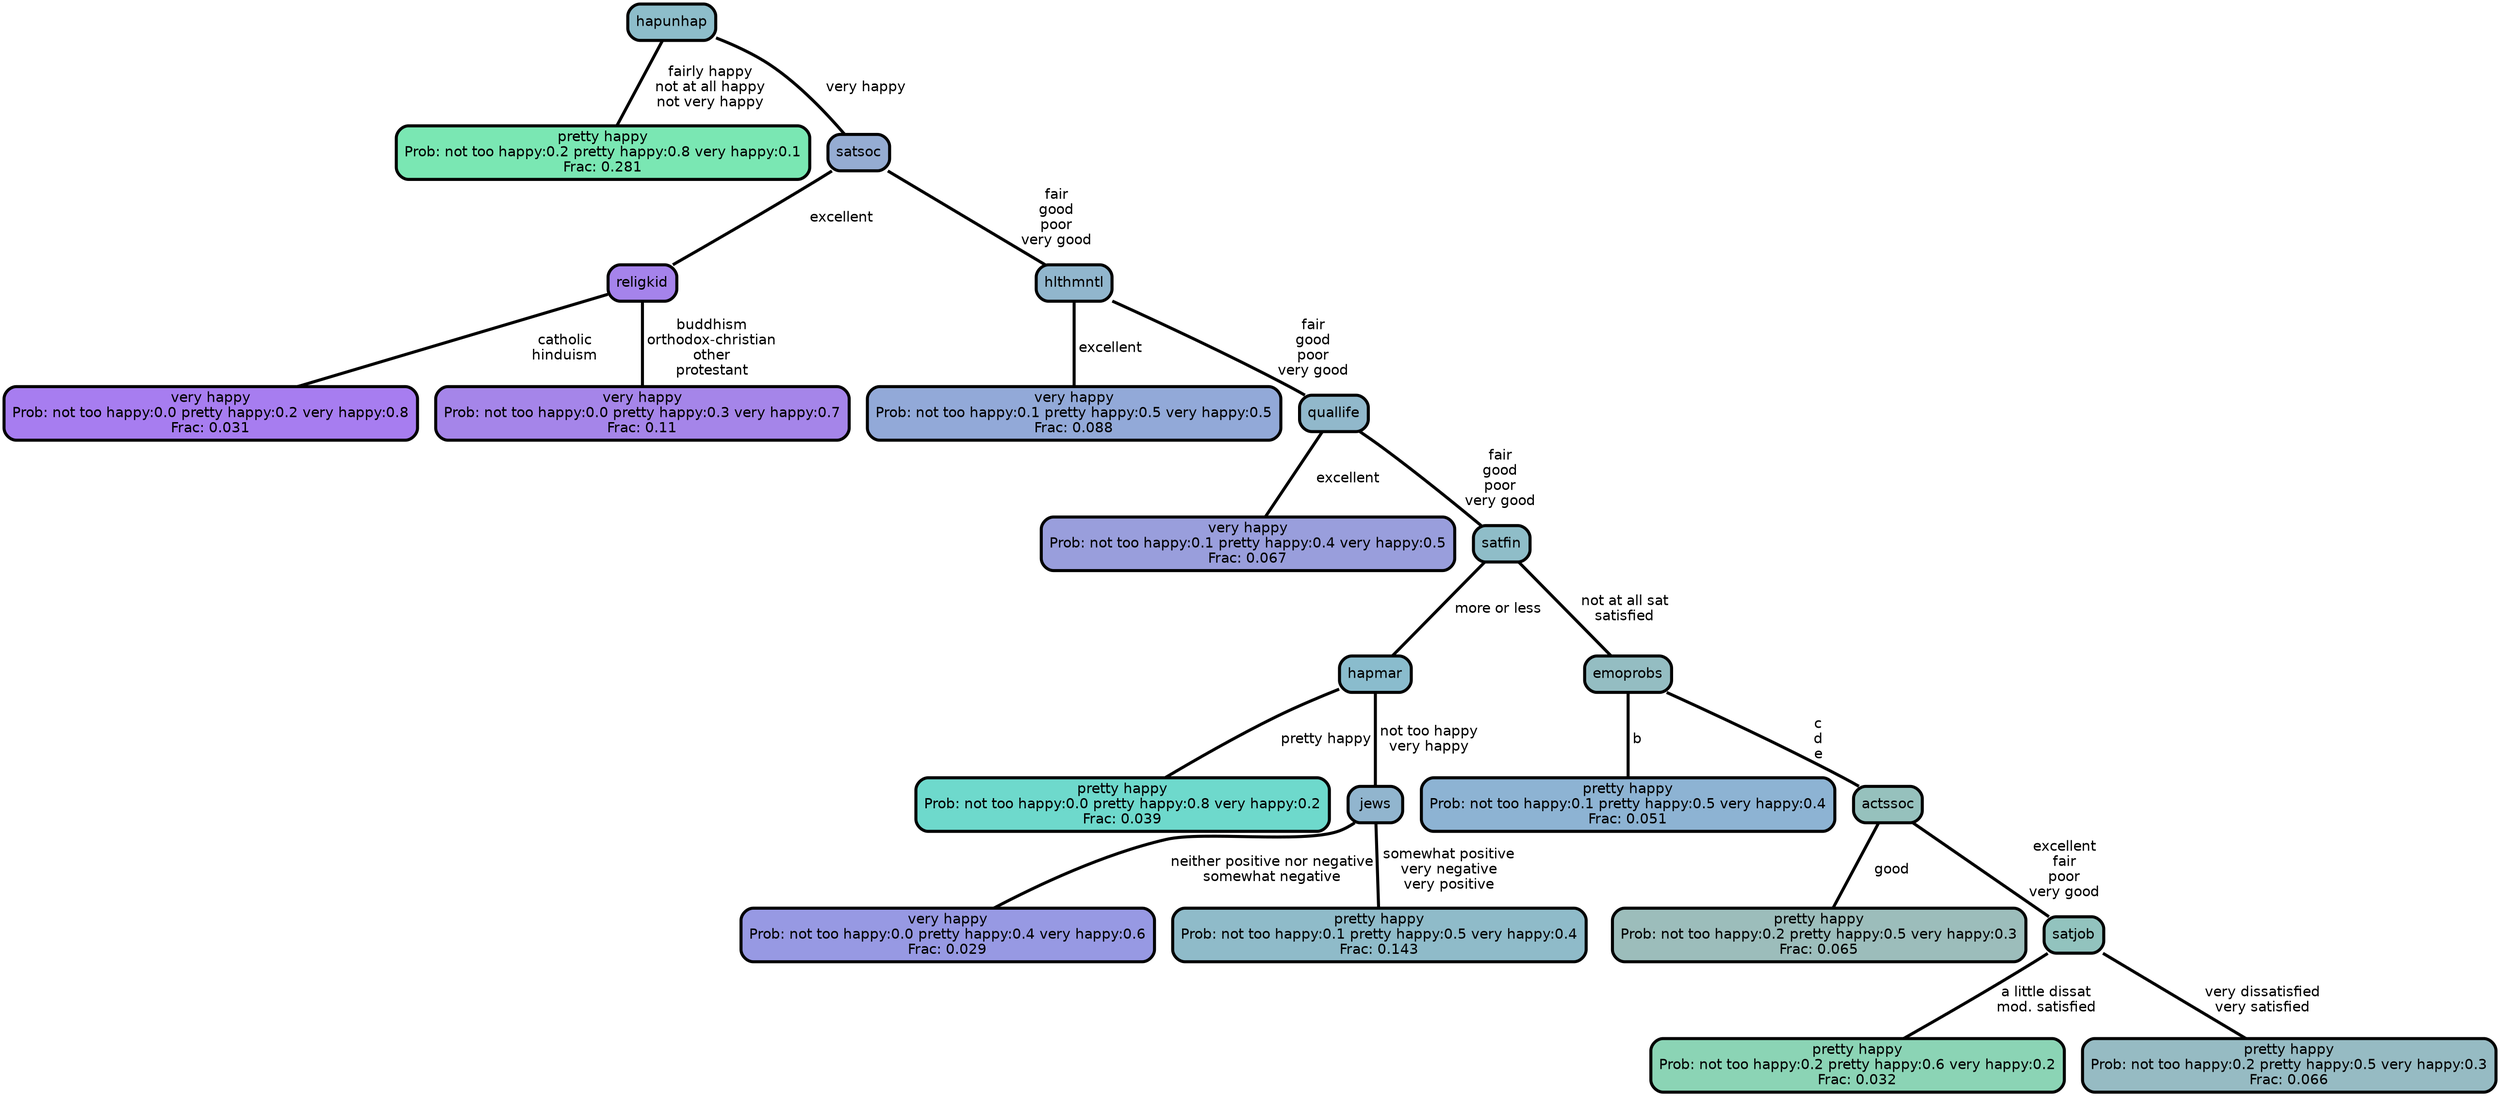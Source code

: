 graph Tree {
node [shape=box, style="filled, rounded",color="black",penwidth="3",fontcolor="black",                 fontname=helvetica] ;
graph [ranksep="0 equally", splines=straight,                 bgcolor=transparent, dpi=200] ;
edge [fontname=helvetica, color=black] ;
0 [label="pretty happy
Prob: not too happy:0.2 pretty happy:0.8 very happy:0.1
Frac: 0.281", fillcolor="#7ae7b3"] ;
1 [label="hapunhap", fillcolor="#8dbdca"] ;
2 [label="very happy
Prob: not too happy:0.0 pretty happy:0.2 very happy:0.8
Frac: 0.031", fillcolor="#a77df0"] ;
3 [label="religkid", fillcolor="#a583eb"] ;
4 [label="very happy
Prob: not too happy:0.0 pretty happy:0.3 very happy:0.7
Frac: 0.11", fillcolor="#a585e9"] ;
5 [label="satsoc", fillcolor="#95acd2"] ;
6 [label="very happy
Prob: not too happy:0.1 pretty happy:0.5 very happy:0.5
Frac: 0.088", fillcolor="#92a9d8"] ;
7 [label="hlthmntl", fillcolor="#91b6cd"] ;
8 [label="very happy
Prob: not too happy:0.1 pretty happy:0.4 very happy:0.5
Frac: 0.067", fillcolor="#999edc"] ;
9 [label="quallife", fillcolor="#91b8cb"] ;
10 [label="pretty happy
Prob: not too happy:0.0 pretty happy:0.8 very happy:0.2
Frac: 0.039", fillcolor="#6ed9cc"] ;
11 [label="hapmar", fillcolor="#8abccd"] ;
12 [label="very happy
Prob: not too happy:0.0 pretty happy:0.4 very happy:0.6
Frac: 0.029", fillcolor="#9799e3"] ;
13 [label="jews", fillcolor="#91b5ce"] ;
14 [label="pretty happy
Prob: not too happy:0.1 pretty happy:0.5 very happy:0.4
Frac: 0.143", fillcolor="#8fbbc9"] ;
15 [label="satfin", fillcolor="#8fbdc8"] ;
16 [label="pretty happy
Prob: not too happy:0.1 pretty happy:0.5 very happy:0.4
Frac: 0.051", fillcolor="#8db3d3"] ;
17 [label="emoprobs", fillcolor="#94bdc2"] ;
18 [label="pretty happy
Prob: not too happy:0.2 pretty happy:0.5 very happy:0.3
Frac: 0.065", fillcolor="#9cbdbb"] ;
19 [label="actssoc", fillcolor="#96c1bd"] ;
20 [label="pretty happy
Prob: not too happy:0.2 pretty happy:0.6 very happy:0.2
Frac: 0.032", fillcolor="#8bd4b5"] ;
21 [label="satjob", fillcolor="#92c3be"] ;
22 [label="pretty happy
Prob: not too happy:0.2 pretty happy:0.5 very happy:0.3
Frac: 0.066", fillcolor="#96bbc3"] ;
1 -- 0 [label=" fairly happy\n not at all happy\n not very happy",penwidth=3] ;
1 -- 5 [label=" very happy",penwidth=3] ;
3 -- 2 [label=" catholic\n hinduism",penwidth=3] ;
3 -- 4 [label=" buddhism\n orthodox-christian\n other\n protestant",penwidth=3] ;
5 -- 3 [label=" excellent",penwidth=3] ;
5 -- 7 [label=" fair\n good\n poor\n very good",penwidth=3] ;
7 -- 6 [label=" excellent",penwidth=3] ;
7 -- 9 [label=" fair\n good\n poor\n very good",penwidth=3] ;
9 -- 8 [label=" excellent",penwidth=3] ;
9 -- 15 [label=" fair\n good\n poor\n very good",penwidth=3] ;
11 -- 10 [label=" pretty happy",penwidth=3] ;
11 -- 13 [label=" not too happy\n very happy",penwidth=3] ;
13 -- 12 [label=" neither positive nor negative\n somewhat negative",penwidth=3] ;
13 -- 14 [label=" somewhat positive\n very negative\n very positive",penwidth=3] ;
15 -- 11 [label=" more or less",penwidth=3] ;
15 -- 17 [label=" not at all sat\n satisfied",penwidth=3] ;
17 -- 16 [label=" b",penwidth=3] ;
17 -- 19 [label=" c\n d\n e",penwidth=3] ;
19 -- 18 [label=" good",penwidth=3] ;
19 -- 21 [label=" excellent\n fair\n poor\n very good",penwidth=3] ;
21 -- 20 [label=" a little dissat\n mod. satisfied",penwidth=3] ;
21 -- 22 [label=" very dissatisfied\n very satisfied",penwidth=3] ;
{rank = same;}}